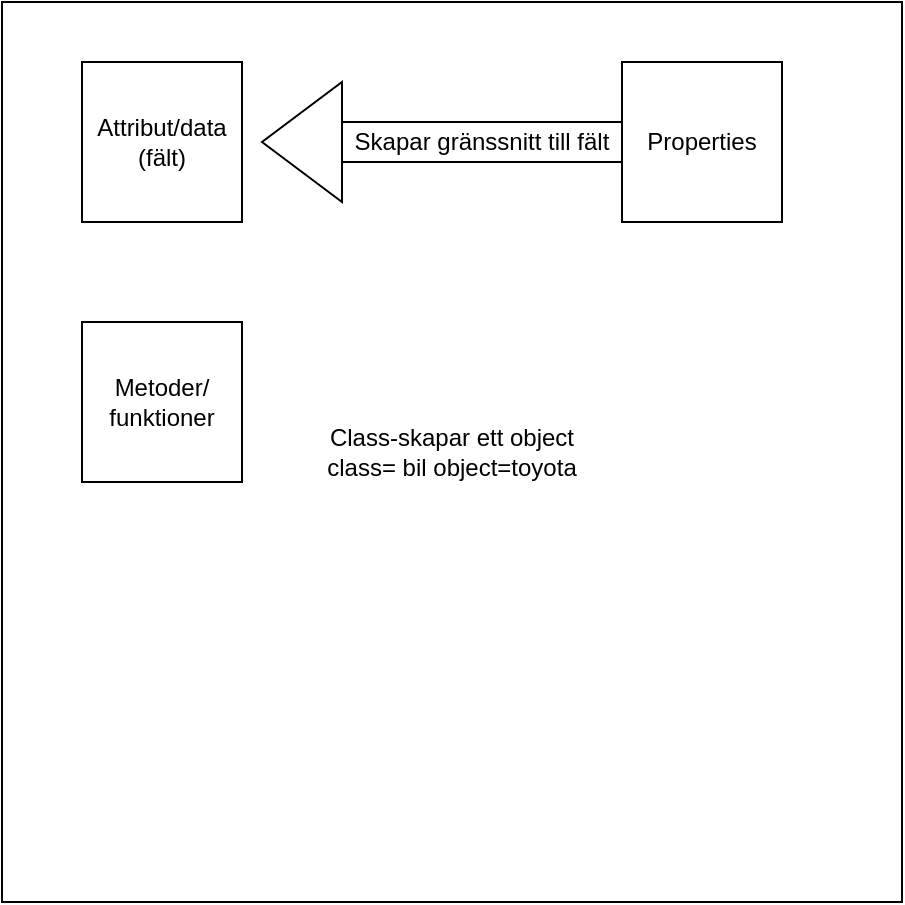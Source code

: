 <mxfile>
    <diagram id="Ie5TtFXexI4R4nZkAFvX" name="Page-1">
        <mxGraphModel dx="621" dy="520" grid="1" gridSize="10" guides="1" tooltips="1" connect="1" arrows="1" fold="1" page="1" pageScale="1" pageWidth="850" pageHeight="1100" math="0" shadow="0">
            <root>
                <mxCell id="0"/>
                <mxCell id="1" parent="0"/>
                <mxCell id="2" value="Class-skapar ett object&lt;br&gt;class= bil object=toyota" style="whiteSpace=wrap;html=1;aspect=fixed;" vertex="1" parent="1">
                    <mxGeometry x="220" y="60" width="450" height="450" as="geometry"/>
                </mxCell>
                <mxCell id="3" value="Attribut/data&lt;br&gt;(fält)" style="whiteSpace=wrap;html=1;aspect=fixed;" vertex="1" parent="1">
                    <mxGeometry x="260" y="90" width="80" height="80" as="geometry"/>
                </mxCell>
                <mxCell id="4" value="Properties" style="whiteSpace=wrap;html=1;aspect=fixed;" vertex="1" parent="1">
                    <mxGeometry x="530" y="90" width="80" height="80" as="geometry"/>
                </mxCell>
                <mxCell id="5" value="Metoder/&lt;br&gt;funktioner" style="whiteSpace=wrap;html=1;aspect=fixed;" vertex="1" parent="1">
                    <mxGeometry x="260" y="220" width="80" height="80" as="geometry"/>
                </mxCell>
                <mxCell id="8" value="Skapar gränssnitt till fält" style="rounded=0;whiteSpace=wrap;html=1;" vertex="1" parent="1">
                    <mxGeometry x="390" y="120" width="140" height="20" as="geometry"/>
                </mxCell>
                <mxCell id="9" value="" style="triangle;whiteSpace=wrap;html=1;rotation=-180;" vertex="1" parent="1">
                    <mxGeometry x="350" y="100" width="40" height="60" as="geometry"/>
                </mxCell>
            </root>
        </mxGraphModel>
    </diagram>
</mxfile>